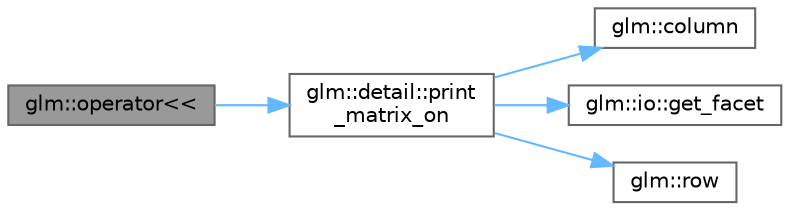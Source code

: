 digraph "glm::operator&lt;&lt;"
{
 // LATEX_PDF_SIZE
  bgcolor="transparent";
  edge [fontname=Helvetica,fontsize=10,labelfontname=Helvetica,labelfontsize=10];
  node [fontname=Helvetica,fontsize=10,shape=box,height=0.2,width=0.4];
  rankdir="LR";
  Node1 [id="Node000001",label="glm::operator\<\<",height=0.2,width=0.4,color="gray40", fillcolor="grey60", style="filled", fontcolor="black",tooltip=" "];
  Node1 -> Node2 [id="edge1_Node000001_Node000002",color="steelblue1",style="solid",tooltip=" "];
  Node2 [id="Node000002",label="glm::detail::print\l_matrix_on",height=0.2,width=0.4,color="grey40", fillcolor="white", style="filled",URL="$namespaceglm_1_1detail.html#a632a0d81dbc7385dffb5daad14cb9b70",tooltip=" "];
  Node2 -> Node3 [id="edge2_Node000002_Node000003",color="steelblue1",style="solid",tooltip=" "];
  Node3 [id="Node000003",label="glm::column",height=0.2,width=0.4,color="grey40", fillcolor="white", style="filled",URL="$group__gtc__matrix__access.html#ga96022eb0d3fae39d89fc7a954e59b374",tooltip=" "];
  Node2 -> Node4 [id="edge3_Node000002_Node000004",color="steelblue1",style="solid",tooltip=" "];
  Node4 [id="Node000004",label="glm::io::get_facet",height=0.2,width=0.4,color="grey40", fillcolor="white", style="filled",URL="$namespaceglm_1_1io.html#a49a97a518adcc6edfdb4ece32abb74ca",tooltip=" "];
  Node2 -> Node5 [id="edge4_Node000002_Node000005",color="steelblue1",style="solid",tooltip=" "];
  Node5 [id="Node000005",label="glm::row",height=0.2,width=0.4,color="grey40", fillcolor="white", style="filled",URL="$group__gtc__matrix__access.html#ga259e5ebd0f31ec3f83440f8cae7f5dba",tooltip=" "];
}

